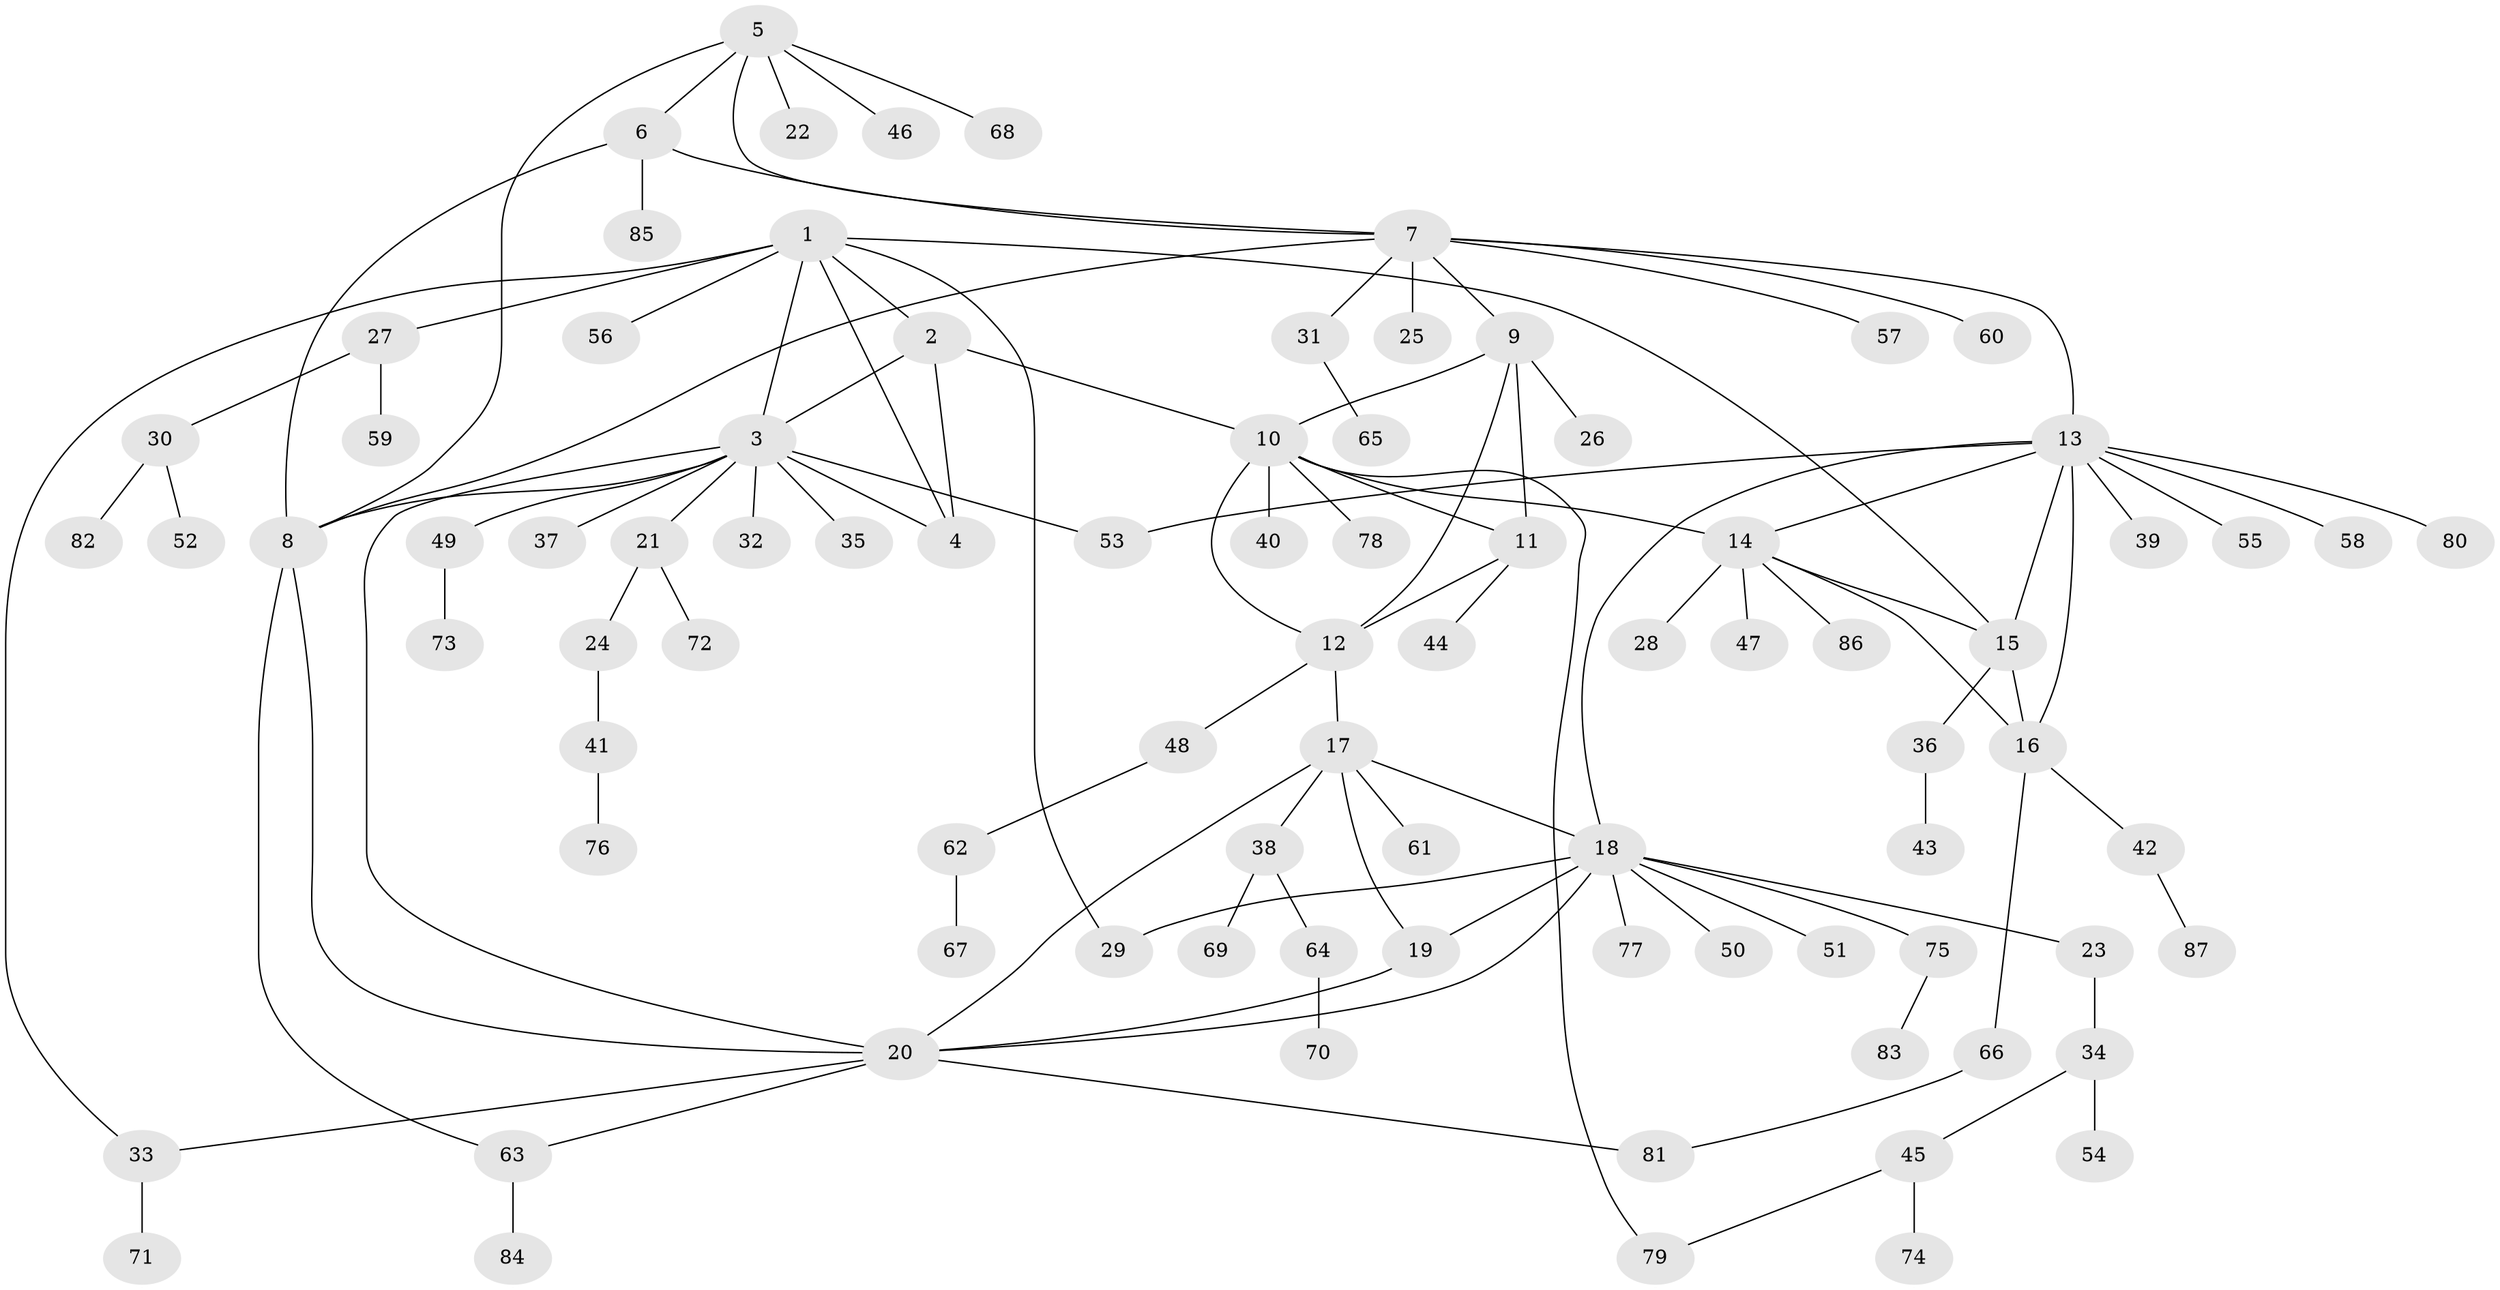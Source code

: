 // Generated by graph-tools (version 1.1) at 2025/02/03/09/25 03:02:45]
// undirected, 87 vertices, 113 edges
graph export_dot {
graph [start="1"]
  node [color=gray90,style=filled];
  1;
  2;
  3;
  4;
  5;
  6;
  7;
  8;
  9;
  10;
  11;
  12;
  13;
  14;
  15;
  16;
  17;
  18;
  19;
  20;
  21;
  22;
  23;
  24;
  25;
  26;
  27;
  28;
  29;
  30;
  31;
  32;
  33;
  34;
  35;
  36;
  37;
  38;
  39;
  40;
  41;
  42;
  43;
  44;
  45;
  46;
  47;
  48;
  49;
  50;
  51;
  52;
  53;
  54;
  55;
  56;
  57;
  58;
  59;
  60;
  61;
  62;
  63;
  64;
  65;
  66;
  67;
  68;
  69;
  70;
  71;
  72;
  73;
  74;
  75;
  76;
  77;
  78;
  79;
  80;
  81;
  82;
  83;
  84;
  85;
  86;
  87;
  1 -- 2;
  1 -- 3;
  1 -- 4;
  1 -- 15;
  1 -- 27;
  1 -- 29;
  1 -- 33;
  1 -- 56;
  2 -- 3;
  2 -- 4;
  2 -- 10;
  3 -- 4;
  3 -- 8;
  3 -- 20;
  3 -- 21;
  3 -- 32;
  3 -- 35;
  3 -- 37;
  3 -- 49;
  3 -- 53;
  5 -- 6;
  5 -- 7;
  5 -- 8;
  5 -- 22;
  5 -- 46;
  5 -- 68;
  6 -- 7;
  6 -- 8;
  6 -- 85;
  7 -- 8;
  7 -- 9;
  7 -- 13;
  7 -- 25;
  7 -- 31;
  7 -- 57;
  7 -- 60;
  8 -- 20;
  8 -- 63;
  9 -- 10;
  9 -- 11;
  9 -- 12;
  9 -- 26;
  10 -- 11;
  10 -- 12;
  10 -- 14;
  10 -- 40;
  10 -- 78;
  10 -- 79;
  11 -- 12;
  11 -- 44;
  12 -- 17;
  12 -- 48;
  13 -- 14;
  13 -- 15;
  13 -- 16;
  13 -- 18;
  13 -- 39;
  13 -- 53;
  13 -- 55;
  13 -- 58;
  13 -- 80;
  14 -- 15;
  14 -- 16;
  14 -- 28;
  14 -- 47;
  14 -- 86;
  15 -- 16;
  15 -- 36;
  16 -- 42;
  16 -- 66;
  17 -- 18;
  17 -- 19;
  17 -- 20;
  17 -- 38;
  17 -- 61;
  18 -- 19;
  18 -- 20;
  18 -- 23;
  18 -- 29;
  18 -- 50;
  18 -- 51;
  18 -- 75;
  18 -- 77;
  19 -- 20;
  20 -- 33;
  20 -- 63;
  20 -- 81;
  21 -- 24;
  21 -- 72;
  23 -- 34;
  24 -- 41;
  27 -- 30;
  27 -- 59;
  30 -- 52;
  30 -- 82;
  31 -- 65;
  33 -- 71;
  34 -- 45;
  34 -- 54;
  36 -- 43;
  38 -- 64;
  38 -- 69;
  41 -- 76;
  42 -- 87;
  45 -- 74;
  45 -- 79;
  48 -- 62;
  49 -- 73;
  62 -- 67;
  63 -- 84;
  64 -- 70;
  66 -- 81;
  75 -- 83;
}
